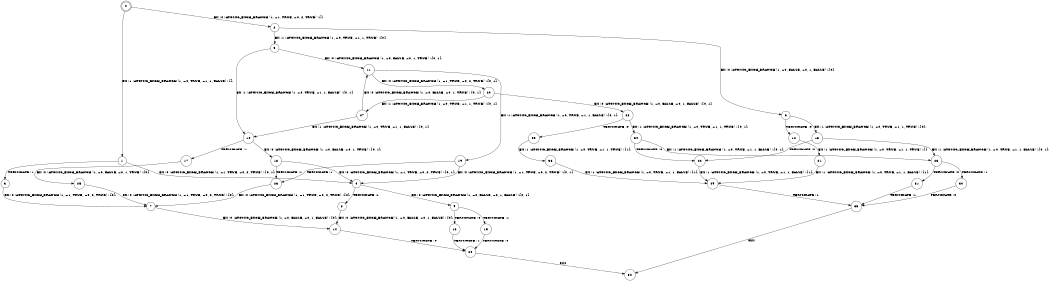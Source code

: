 digraph BCG {
size = "7, 10.5";
center = TRUE;
node [shape = circle];
0 [peripheries = 2];
0 -> 1 [label = "EX !1 !ATOMIC_EXCH_BRANCH (1, +0, TRUE, +1, 1, FALSE) !{}"];
0 -> 2 [label = "EX !0 !ATOMIC_EXCH_BRANCH (1, +1, TRUE, +0, 2, TRUE) !{}"];
1 -> 3 [label = "TERMINATE !1"];
1 -> 4 [label = "EX !0 !ATOMIC_EXCH_BRANCH (1, +1, TRUE, +0, 2, TRUE) !{0, 1}"];
2 -> 5 [label = "EX !1 !ATOMIC_EXCH_BRANCH (1, +0, TRUE, +1, 1, TRUE) !{0}"];
2 -> 6 [label = "EX !0 !ATOMIC_EXCH_BRANCH (1, +0, FALSE, +0, 1, FALSE) !{0}"];
3 -> 7 [label = "EX !0 !ATOMIC_EXCH_BRANCH (1, +1, TRUE, +0, 2, TRUE) !{0}"];
4 -> 8 [label = "TERMINATE !1"];
4 -> 9 [label = "EX !0 !ATOMIC_EXCH_BRANCH (1, +0, FALSE, +0, 1, FALSE) !{0, 1}"];
5 -> 10 [label = "EX !1 !ATOMIC_EXCH_BRANCH (1, +0, TRUE, +1, 1, FALSE) !{0, 1}"];
5 -> 11 [label = "EX !0 !ATOMIC_EXCH_BRANCH (1, +0, FALSE, +0, 1, TRUE) !{0, 1}"];
6 -> 12 [label = "TERMINATE !0"];
6 -> 13 [label = "EX !1 !ATOMIC_EXCH_BRANCH (1, +0, TRUE, +1, 1, TRUE) !{0}"];
7 -> 14 [label = "EX !0 !ATOMIC_EXCH_BRANCH (1, +0, FALSE, +0, 1, FALSE) !{0}"];
8 -> 14 [label = "EX !0 !ATOMIC_EXCH_BRANCH (1, +0, FALSE, +0, 1, FALSE) !{0}"];
9 -> 15 [label = "TERMINATE !1"];
9 -> 16 [label = "TERMINATE !0"];
10 -> 17 [label = "TERMINATE !1"];
10 -> 18 [label = "EX !0 !ATOMIC_EXCH_BRANCH (1, +0, FALSE, +0, 1, TRUE) !{0, 1}"];
11 -> 19 [label = "EX !1 !ATOMIC_EXCH_BRANCH (1, +0, TRUE, +1, 1, FALSE) !{0, 1}"];
11 -> 20 [label = "EX !0 !ATOMIC_EXCH_BRANCH (1, +1, TRUE, +0, 2, TRUE) !{0, 1}"];
12 -> 21 [label = "EX !1 !ATOMIC_EXCH_BRANCH (1, +0, TRUE, +1, 1, TRUE) !{}"];
13 -> 22 [label = "TERMINATE !0"];
13 -> 23 [label = "EX !1 !ATOMIC_EXCH_BRANCH (1, +0, TRUE, +1, 1, FALSE) !{0, 1}"];
14 -> 24 [label = "TERMINATE !0"];
15 -> 24 [label = "TERMINATE !0"];
16 -> 24 [label = "TERMINATE !1"];
17 -> 25 [label = "EX !0 !ATOMIC_EXCH_BRANCH (1, +0, FALSE, +0, 1, TRUE) !{0}"];
18 -> 26 [label = "TERMINATE !1"];
18 -> 4 [label = "EX !0 !ATOMIC_EXCH_BRANCH (1, +1, TRUE, +0, 2, TRUE) !{0, 1}"];
19 -> 26 [label = "TERMINATE !1"];
19 -> 4 [label = "EX !0 !ATOMIC_EXCH_BRANCH (1, +1, TRUE, +0, 2, TRUE) !{0, 1}"];
20 -> 27 [label = "EX !1 !ATOMIC_EXCH_BRANCH (1, +0, TRUE, +1, 1, TRUE) !{0, 1}"];
20 -> 28 [label = "EX !0 !ATOMIC_EXCH_BRANCH (1, +0, FALSE, +0, 1, FALSE) !{0, 1}"];
21 -> 29 [label = "EX !1 !ATOMIC_EXCH_BRANCH (1, +0, TRUE, +1, 1, FALSE) !{1}"];
22 -> 29 [label = "EX !1 !ATOMIC_EXCH_BRANCH (1, +0, TRUE, +1, 1, FALSE) !{1}"];
23 -> 30 [label = "TERMINATE !1"];
23 -> 31 [label = "TERMINATE !0"];
24 -> 32 [label = "exit"];
25 -> 7 [label = "EX !0 !ATOMIC_EXCH_BRANCH (1, +1, TRUE, +0, 2, TRUE) !{0}"];
26 -> 7 [label = "EX !0 !ATOMIC_EXCH_BRANCH (1, +1, TRUE, +0, 2, TRUE) !{0}"];
27 -> 10 [label = "EX !1 !ATOMIC_EXCH_BRANCH (1, +0, TRUE, +1, 1, FALSE) !{0, 1}"];
27 -> 11 [label = "EX !0 !ATOMIC_EXCH_BRANCH (1, +0, FALSE, +0, 1, TRUE) !{0, 1}"];
28 -> 33 [label = "TERMINATE !0"];
28 -> 34 [label = "EX !1 !ATOMIC_EXCH_BRANCH (1, +0, TRUE, +1, 1, TRUE) !{0, 1}"];
29 -> 35 [label = "TERMINATE !1"];
30 -> 35 [label = "TERMINATE !0"];
31 -> 35 [label = "TERMINATE !1"];
33 -> 36 [label = "EX !1 !ATOMIC_EXCH_BRANCH (1, +0, TRUE, +1, 1, TRUE) !{1}"];
34 -> 22 [label = "TERMINATE !0"];
34 -> 23 [label = "EX !1 !ATOMIC_EXCH_BRANCH (1, +0, TRUE, +1, 1, FALSE) !{0, 1}"];
35 -> 32 [label = "exit"];
36 -> 29 [label = "EX !1 !ATOMIC_EXCH_BRANCH (1, +0, TRUE, +1, 1, FALSE) !{1}"];
}
